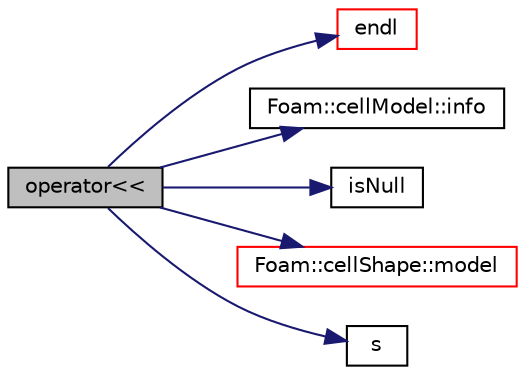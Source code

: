 digraph "operator&lt;&lt;"
{
  bgcolor="transparent";
  edge [fontname="Helvetica",fontsize="10",labelfontname="Helvetica",labelfontsize="10"];
  node [fontname="Helvetica",fontsize="10",shape=record];
  rankdir="LR";
  Node1 [label="operator\<\<",height=0.2,width=0.4,color="black", fillcolor="grey75", style="filled", fontcolor="black"];
  Node1 -> Node2 [color="midnightblue",fontsize="10",style="solid",fontname="Helvetica"];
  Node2 [label="endl",height=0.2,width=0.4,color="red",URL="$a10909.html#a2db8fe02a0d3909e9351bb4275b23ce4",tooltip="Add newline and flush stream. "];
  Node1 -> Node3 [color="midnightblue",fontsize="10",style="solid",fontname="Helvetica"];
  Node3 [label="Foam::cellModel::info",height=0.2,width=0.4,color="black",URL="$a00215.html#a050269c414510babc0de24a7a13014f4",tooltip="Return info proxy. "];
  Node1 -> Node4 [color="midnightblue",fontsize="10",style="solid",fontname="Helvetica"];
  Node4 [label="isNull",height=0.2,width=0.4,color="black",URL="$a10909.html#aba2724b510246bcbe183c81b288e9dc5",tooltip="Return true if t is a reference to the nullObject of type T. "];
  Node1 -> Node5 [color="midnightblue",fontsize="10",style="solid",fontname="Helvetica"];
  Node5 [label="Foam::cellShape::model",height=0.2,width=0.4,color="red",URL="$a00224.html#aeefe402f3085243e6db024dc8bcc1a37",tooltip="Model reference. "];
  Node1 -> Node6 [color="midnightblue",fontsize="10",style="solid",fontname="Helvetica"];
  Node6 [label="s",height=0.2,width=0.4,color="black",URL="$a04423.html#a6d6b99210a64ad23792eb7a3b0411c42"];
}
